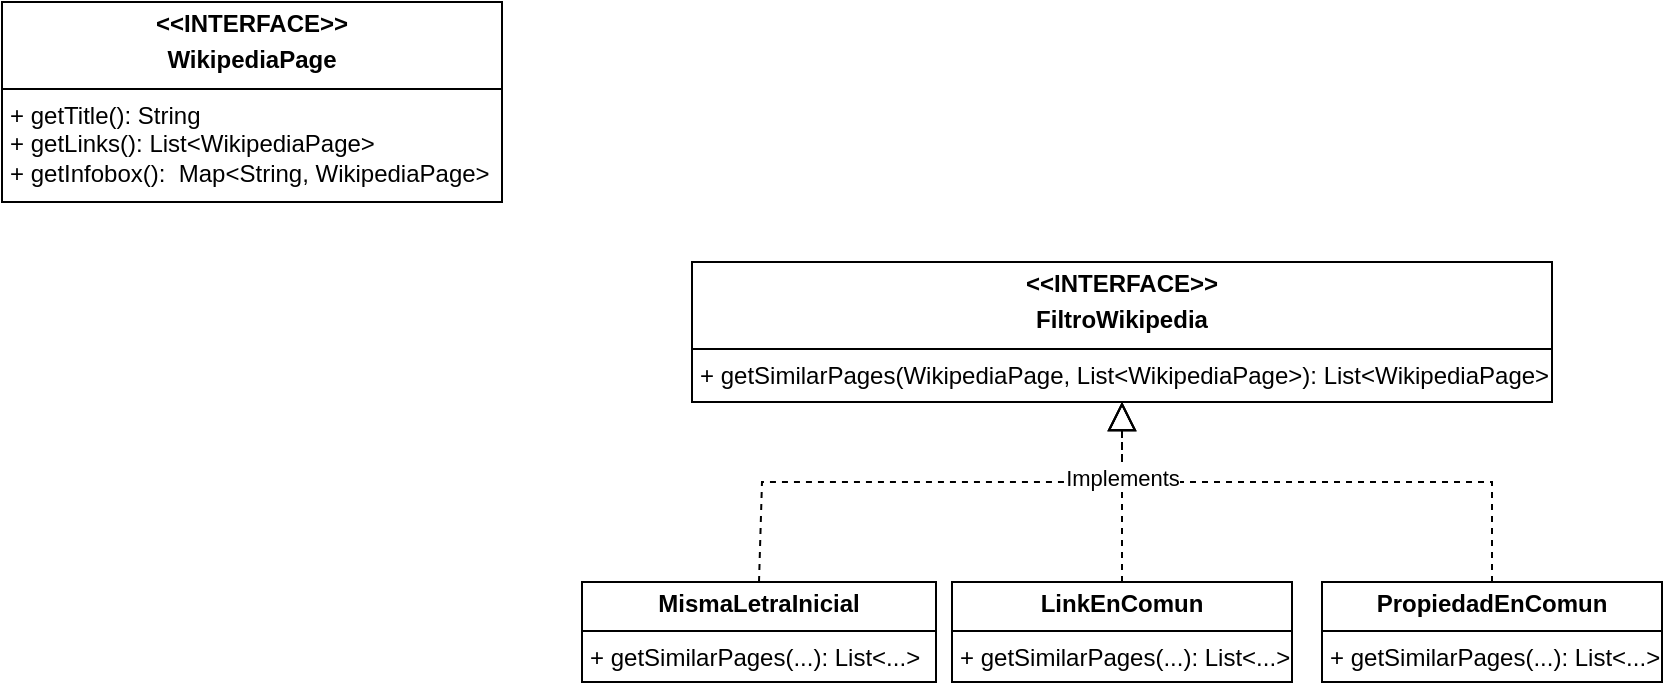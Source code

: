 <mxfile version="28.2.5">
  <diagram name="Página-1" id="n71MljQ3owPY9rteMg3h">
    <mxGraphModel dx="319" dy="413" grid="1" gridSize="10" guides="1" tooltips="1" connect="1" arrows="1" fold="1" page="1" pageScale="1" pageWidth="827" pageHeight="1169" math="0" shadow="0">
      <root>
        <mxCell id="0" />
        <mxCell id="1" parent="0" />
        <mxCell id="cn8yjZZenuqS4hAmYV7k-1" value="&lt;p style=&quot;margin:0px;margin-top:4px;text-align:center;&quot;&gt;&lt;b&gt;&amp;lt;&amp;lt;INTERFACE&amp;gt;&amp;gt;&lt;/b&gt;&lt;/p&gt;&lt;p style=&quot;margin:0px;margin-top:4px;text-align:center;&quot;&gt;&lt;b&gt;FiltroWikipedia&lt;/b&gt;&lt;/p&gt;&lt;hr size=&quot;1&quot; style=&quot;border-style:solid;&quot;&gt;&lt;p style=&quot;margin:0px;margin-left:4px;&quot;&gt;&lt;/p&gt;&lt;p style=&quot;margin:0px;margin-left:4px;&quot;&gt;+ getSimilarPages(WikipediaPage, List&amp;lt;WikipediaPage&amp;gt;): List&amp;lt;WikipediaPage&amp;gt;&lt;/p&gt;" style="verticalAlign=top;align=left;overflow=fill;html=1;whiteSpace=wrap;" parent="1" vertex="1">
          <mxGeometry x="365" y="250" width="430" height="70" as="geometry" />
        </mxCell>
        <mxCell id="XxY6EfKYHea_dqH_-6dL-1" value="&lt;p style=&quot;margin:0px;margin-top:4px;text-align:center;&quot;&gt;&lt;b&gt;MismaLetraInicial&lt;/b&gt;&lt;/p&gt;&lt;hr size=&quot;1&quot; style=&quot;border-style:solid;&quot;&gt;&lt;p style=&quot;margin:0px;margin-left:4px;&quot;&gt;&lt;span style=&quot;background-color: transparent; color: light-dark(rgb(0, 0, 0), rgb(255, 255, 255));&quot;&gt;+ getSimilarPages(...): List&amp;lt;...&amp;gt;&lt;/span&gt;&lt;/p&gt;" style="verticalAlign=top;align=left;overflow=fill;html=1;whiteSpace=wrap;" vertex="1" parent="1">
          <mxGeometry x="310" y="410" width="177" height="50" as="geometry" />
        </mxCell>
        <mxCell id="XxY6EfKYHea_dqH_-6dL-2" value="&lt;p style=&quot;margin:0px;margin-top:4px;text-align:center;&quot;&gt;&lt;b&gt;LinkEnComun&lt;/b&gt;&lt;/p&gt;&lt;hr size=&quot;1&quot; style=&quot;border-style:solid;&quot;&gt;&lt;p style=&quot;margin:0px;margin-left:4px;&quot;&gt;&lt;span style=&quot;background-color: transparent; color: light-dark(rgb(0, 0, 0), rgb(255, 255, 255));&quot;&gt;+ getSimilarPages(...): List&amp;lt;...&amp;gt;&lt;/span&gt;&lt;/p&gt;" style="verticalAlign=top;align=left;overflow=fill;html=1;whiteSpace=wrap;" vertex="1" parent="1">
          <mxGeometry x="495" y="410" width="170" height="50" as="geometry" />
        </mxCell>
        <mxCell id="XxY6EfKYHea_dqH_-6dL-3" value="&lt;p style=&quot;margin:0px;margin-top:4px;text-align:center;&quot;&gt;&lt;b&gt;PropiedadEnComun&lt;/b&gt;&lt;/p&gt;&lt;hr size=&quot;1&quot; style=&quot;border-style:solid;&quot;&gt;&lt;p style=&quot;margin:0px;margin-left:4px;&quot;&gt;&lt;/p&gt;&lt;p style=&quot;margin:0px;margin-left:4px;&quot;&gt;+ getSimilarPages(...): List&amp;lt;...&amp;gt;&lt;/p&gt;" style="verticalAlign=top;align=left;overflow=fill;html=1;whiteSpace=wrap;" vertex="1" parent="1">
          <mxGeometry x="680" y="410" width="170" height="50" as="geometry" />
        </mxCell>
        <mxCell id="XxY6EfKYHea_dqH_-6dL-4" value="&lt;p style=&quot;margin:0px;margin-top:4px;text-align:center;&quot;&gt;&lt;b&gt;&amp;lt;&amp;lt;INTERFACE&amp;gt;&amp;gt;&lt;/b&gt;&lt;/p&gt;&lt;p style=&quot;margin:0px;margin-top:4px;text-align:center;&quot;&gt;&lt;b&gt;WikipediaPage&lt;/b&gt;&lt;/p&gt;&lt;hr size=&quot;1&quot; style=&quot;border-style:solid;&quot;&gt;&lt;p style=&quot;margin:0px;margin-left:4px;&quot;&gt;&lt;span style=&quot;background-color: transparent; color: light-dark(rgb(0, 0, 0), rgb(255, 255, 255));&quot;&gt;+ getTitle(): String&lt;/span&gt;&lt;/p&gt;&lt;p style=&quot;margin:0px;margin-left:4px;&quot;&gt;+ getLinks(): List&amp;lt;WikipediaPage&amp;gt;&lt;/p&gt;&lt;p style=&quot;margin:0px;margin-left:4px;&quot;&gt;+ getInfobox():&amp;nbsp; Map&amp;lt;String, WikipediaPage&amp;gt;&lt;/p&gt;" style="verticalAlign=top;align=left;overflow=fill;html=1;whiteSpace=wrap;" vertex="1" parent="1">
          <mxGeometry x="20" y="120" width="250" height="100" as="geometry" />
        </mxCell>
        <mxCell id="XxY6EfKYHea_dqH_-6dL-5" value="" style="endArrow=block;dashed=1;endFill=0;endSize=12;html=1;rounded=0;entryX=0.5;entryY=1;entryDx=0;entryDy=0;exitX=0.5;exitY=0;exitDx=0;exitDy=0;" edge="1" parent="1" source="XxY6EfKYHea_dqH_-6dL-3" target="cn8yjZZenuqS4hAmYV7k-1">
          <mxGeometry width="160" relative="1" as="geometry">
            <mxPoint x="620" y="350" as="sourcePoint" />
            <mxPoint x="780" y="350" as="targetPoint" />
            <Array as="points">
              <mxPoint x="765" y="360" />
              <mxPoint x="580" y="360" />
            </Array>
          </mxGeometry>
        </mxCell>
        <mxCell id="XxY6EfKYHea_dqH_-6dL-6" value="" style="endArrow=block;dashed=1;endFill=0;endSize=12;html=1;rounded=0;exitX=0.5;exitY=0;exitDx=0;exitDy=0;entryX=0.5;entryY=1;entryDx=0;entryDy=0;" edge="1" parent="1" source="XxY6EfKYHea_dqH_-6dL-2" target="cn8yjZZenuqS4hAmYV7k-1">
          <mxGeometry width="160" relative="1" as="geometry">
            <mxPoint x="330" y="260" as="sourcePoint" />
            <mxPoint x="620" y="360" as="targetPoint" />
          </mxGeometry>
        </mxCell>
        <mxCell id="XxY6EfKYHea_dqH_-6dL-7" value="" style="endArrow=block;dashed=1;endFill=0;endSize=12;html=1;rounded=0;entryX=0.5;entryY=1;entryDx=0;entryDy=0;exitX=0.5;exitY=0;exitDx=0;exitDy=0;" edge="1" parent="1" source="XxY6EfKYHea_dqH_-6dL-1" target="cn8yjZZenuqS4hAmYV7k-1">
          <mxGeometry width="160" relative="1" as="geometry">
            <mxPoint x="410" y="370" as="sourcePoint" />
            <mxPoint x="570" y="370" as="targetPoint" />
            <Array as="points">
              <mxPoint x="400" y="360" />
              <mxPoint x="580" y="360" />
            </Array>
          </mxGeometry>
        </mxCell>
        <mxCell id="XxY6EfKYHea_dqH_-6dL-9" value="Implements" style="edgeLabel;html=1;align=center;verticalAlign=middle;resizable=0;points=[];" vertex="1" connectable="0" parent="XxY6EfKYHea_dqH_-6dL-7">
          <mxGeometry x="0.606" y="2" relative="1" as="geometry">
            <mxPoint x="13" as="offset" />
          </mxGeometry>
        </mxCell>
      </root>
    </mxGraphModel>
  </diagram>
</mxfile>
